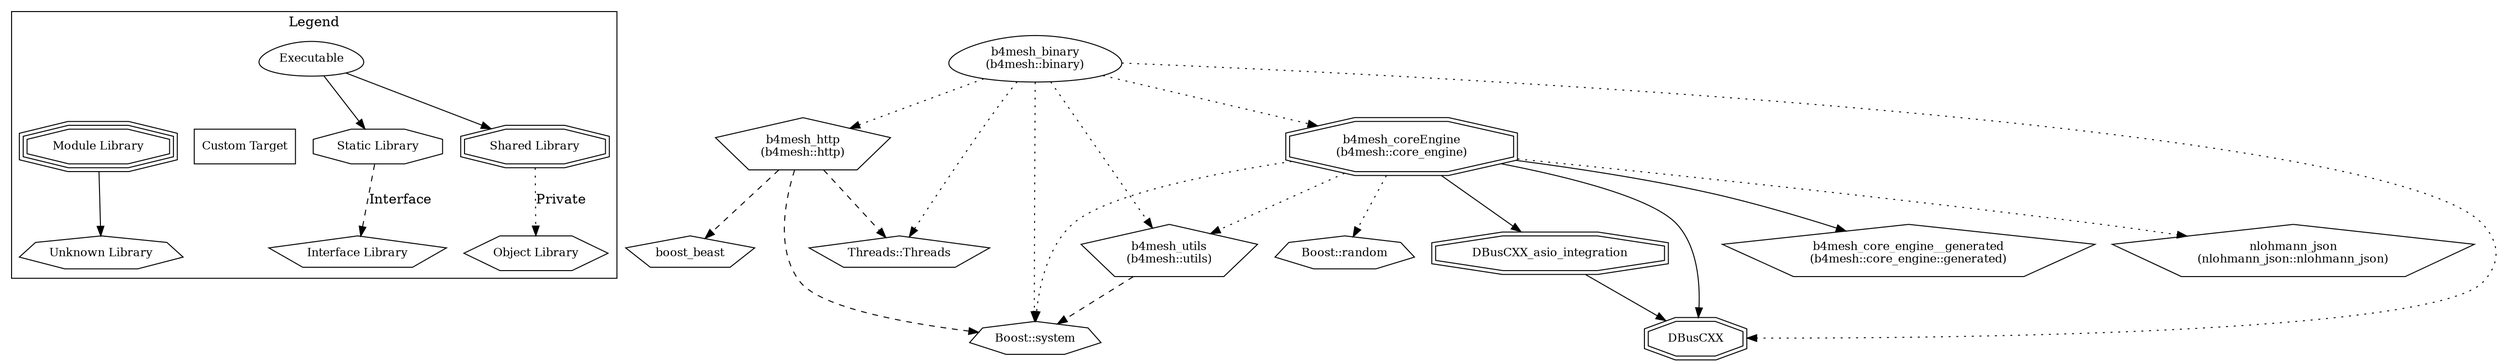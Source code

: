 digraph "b4mesh" {
node [
  fontsize = "12"
];
subgraph clusterLegend {
  label = "Legend";
  color = black;
  edge [ style = invis ];
  legendNode0 [ label = "Executable", shape = egg ];
  legendNode1 [ label = "Static Library", shape = octagon ];
  legendNode2 [ label = "Shared Library", shape = doubleoctagon ];
  legendNode3 [ label = "Module Library", shape = tripleoctagon ];
  legendNode4 [ label = "Interface Library", shape = pentagon ];
  legendNode5 [ label = "Object Library", shape = hexagon ];
  legendNode6 [ label = "Unknown Library", shape = septagon ];
  legendNode7 [ label = "Custom Target", shape = box ];
  legendNode0 -> legendNode1 [ style = solid ];
  legendNode0 -> legendNode2 [ style = solid ];
  legendNode0 -> legendNode3;
  legendNode1 -> legendNode4 [ label = "Interface", style = dashed ];
  legendNode2 -> legendNode5 [ label = "Private", style = dotted ];
  legendNode3 -> legendNode6 [ style = solid ];
  legendNode0 -> legendNode7;
}
    "node0" [ label = "b4mesh_binary\n(b4mesh::binary)", shape = egg ];
    "node1" [ label = "Boost::system", shape = septagon ];
    "node0" -> "node1" [ style = dotted ] // b4mesh_binary -> Boost::system
    "node2" [ label = "DBusCXX", shape = doubleoctagon ];
    "node0" -> "node2" [ style = dotted ] // b4mesh_binary -> DBusCXX
    "node3" [ label = "Threads::Threads", shape = pentagon ];
    "node0" -> "node3" [ style = dotted ] // b4mesh_binary -> Threads::Threads
    "node4" [ label = "b4mesh_coreEngine\n(b4mesh::core_engine)", shape = doubleoctagon ];
    "node5" [ label = "Boost::random", shape = septagon ];
    "node4" -> "node5" [ style = dotted ] // b4mesh_coreEngine -> Boost::random
    "node4" -> "node1" [ style = dotted ] // b4mesh_coreEngine -> Boost::system
    "node4" -> "node2"  // b4mesh_coreEngine -> DBusCXX
    "node6" [ label = "DBusCXX_asio_integration", shape = doubleoctagon ];
    "node6" -> "node2"  // DBusCXX_asio_integration -> DBusCXX
    "node4" -> "node6"  // b4mesh_coreEngine -> DBusCXX_asio_integration
    "node7" [ label = "b4mesh_core_engine__generated\n(b4mesh::core_engine::generated)", shape = pentagon ];
    "node4" -> "node7"  // b4mesh_coreEngine -> b4mesh_core_engine__generated
    "node8" [ label = "b4mesh_utils\n(b4mesh::utils)", shape = pentagon ];
    "node8" -> "node1" [ style = dashed ] // b4mesh_utils -> Boost::system
    "node4" -> "node8" [ style = dotted ] // b4mesh_coreEngine -> b4mesh_utils
    "node9" [ label = "nlohmann_json\n(nlohmann_json::nlohmann_json)", shape = pentagon ];
    "node4" -> "node9" [ style = dotted ] // b4mesh_coreEngine -> nlohmann_json
    "node0" -> "node4" [ style = dotted ] // b4mesh_binary -> b4mesh_coreEngine
    "node10" [ label = "b4mesh_http\n(b4mesh::http)", shape = pentagon ];
    "node10" -> "node1" [ style = dashed ] // b4mesh_http -> Boost::system
    "node10" -> "node3" [ style = dashed ] // b4mesh_http -> Threads::Threads
    "node11" [ label = "boost_beast", shape = pentagon ];
    "node10" -> "node11" [ style = dashed ] // b4mesh_http -> boost_beast
    "node0" -> "node10" [ style = dotted ] // b4mesh_binary -> b4mesh_http
    "node0" -> "node8" [ style = dotted ] // b4mesh_binary -> b4mesh_utils
}
